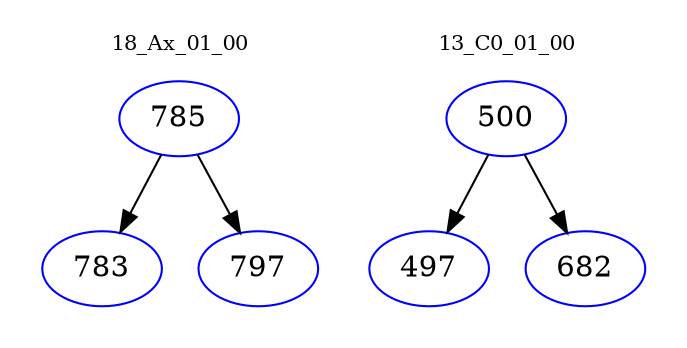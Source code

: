 digraph{
subgraph cluster_0 {
color = white
label = "18_Ax_01_00";
fontsize=10;
T0_785 [label="785", color="blue"]
T0_785 -> T0_783 [color="black"]
T0_783 [label="783", color="blue"]
T0_785 -> T0_797 [color="black"]
T0_797 [label="797", color="blue"]
}
subgraph cluster_1 {
color = white
label = "13_C0_01_00";
fontsize=10;
T1_500 [label="500", color="blue"]
T1_500 -> T1_497 [color="black"]
T1_497 [label="497", color="blue"]
T1_500 -> T1_682 [color="black"]
T1_682 [label="682", color="blue"]
}
}
